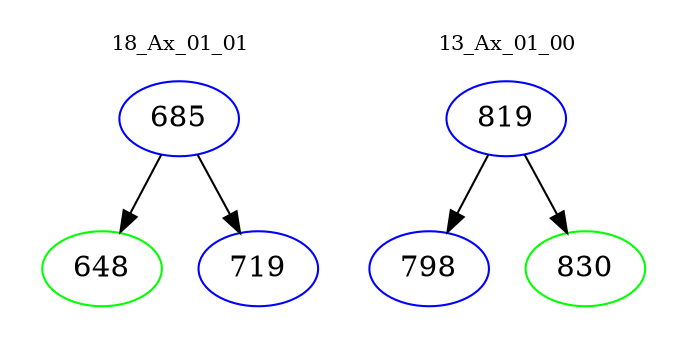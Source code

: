 digraph{
subgraph cluster_0 {
color = white
label = "18_Ax_01_01";
fontsize=10;
T0_685 [label="685", color="blue"]
T0_685 -> T0_648 [color="black"]
T0_648 [label="648", color="green"]
T0_685 -> T0_719 [color="black"]
T0_719 [label="719", color="blue"]
}
subgraph cluster_1 {
color = white
label = "13_Ax_01_00";
fontsize=10;
T1_819 [label="819", color="blue"]
T1_819 -> T1_798 [color="black"]
T1_798 [label="798", color="blue"]
T1_819 -> T1_830 [color="black"]
T1_830 [label="830", color="green"]
}
}
